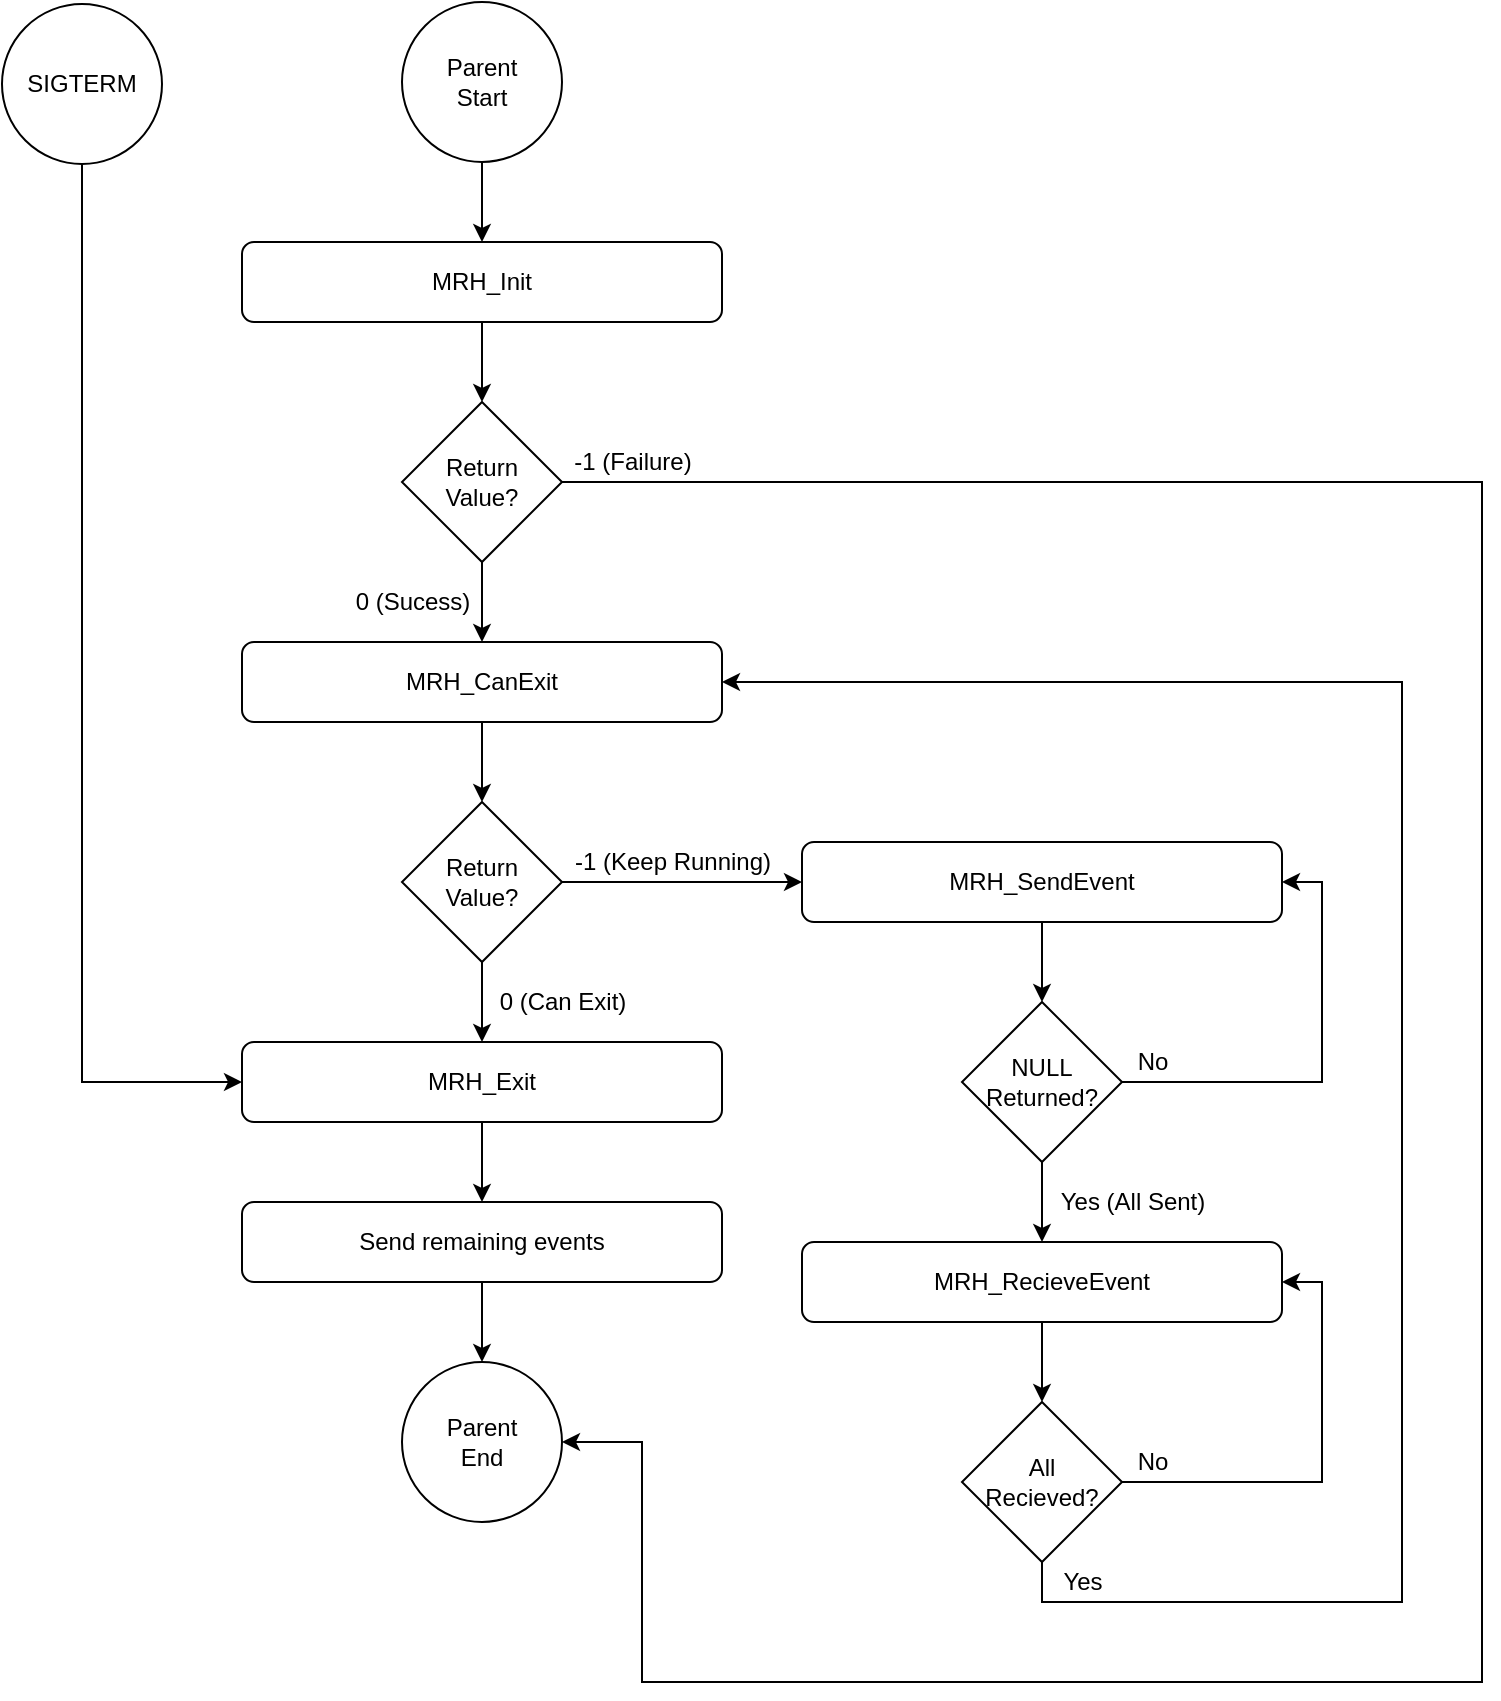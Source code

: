 <mxfile version="12.4.2" type="device" pages="1"><diagram id="o9HCi_QVyh_uXFOXJcjB" name="Page-1"><mxGraphModel dx="1106" dy="777" grid="1" gridSize="10" guides="1" tooltips="1" connect="1" arrows="1" fold="1" page="1" pageScale="1" pageWidth="827" pageHeight="1169" math="0" shadow="0"><root><mxCell id="0"/><mxCell id="1" parent="0"/><mxCell id="oAsxYmjEHQE_uyF4_9Vu-5" style="edgeStyle=orthogonalEdgeStyle;rounded=0;orthogonalLoop=1;jettySize=auto;html=1;exitX=0.5;exitY=1;exitDx=0;exitDy=0;entryX=0.5;entryY=0;entryDx=0;entryDy=0;" parent="1" source="oAsxYmjEHQE_uyF4_9Vu-1" target="oAsxYmjEHQE_uyF4_9Vu-2" edge="1"><mxGeometry relative="1" as="geometry"/></mxCell><mxCell id="oAsxYmjEHQE_uyF4_9Vu-1" value="MRH_Init" style="rounded=1;whiteSpace=wrap;html=1;" parent="1" vertex="1"><mxGeometry x="160" y="140" width="240" height="40" as="geometry"/></mxCell><mxCell id="oAsxYmjEHQE_uyF4_9Vu-9" style="edgeStyle=orthogonalEdgeStyle;rounded=0;orthogonalLoop=1;jettySize=auto;html=1;exitX=0.5;exitY=1;exitDx=0;exitDy=0;entryX=0.5;entryY=0;entryDx=0;entryDy=0;" parent="1" source="oAsxYmjEHQE_uyF4_9Vu-2" target="oAsxYmjEHQE_uyF4_9Vu-8" edge="1"><mxGeometry relative="1" as="geometry"/></mxCell><mxCell id="bzrjIAPZNIEG4dqDIIwW-2" style="edgeStyle=orthogonalEdgeStyle;rounded=0;orthogonalLoop=1;jettySize=auto;html=1;exitX=1;exitY=0.5;exitDx=0;exitDy=0;entryX=1;entryY=0.5;entryDx=0;entryDy=0;" parent="1" source="oAsxYmjEHQE_uyF4_9Vu-2" target="oAsxYmjEHQE_uyF4_9Vu-36" edge="1"><mxGeometry relative="1" as="geometry"><Array as="points"><mxPoint x="780" y="260"/><mxPoint x="780" y="860"/><mxPoint x="360" y="860"/><mxPoint x="360" y="740"/></Array></mxGeometry></mxCell><mxCell id="oAsxYmjEHQE_uyF4_9Vu-2" value="Return&lt;br&gt;Value?" style="rhombus;whiteSpace=wrap;html=1;" parent="1" vertex="1"><mxGeometry x="240" y="220" width="80" height="80" as="geometry"/></mxCell><mxCell id="oAsxYmjEHQE_uyF4_9Vu-4" style="edgeStyle=orthogonalEdgeStyle;rounded=0;orthogonalLoop=1;jettySize=auto;html=1;exitX=0.5;exitY=1;exitDx=0;exitDy=0;" parent="1" source="oAsxYmjEHQE_uyF4_9Vu-3" edge="1"><mxGeometry relative="1" as="geometry"><mxPoint x="280" y="140" as="targetPoint"/></mxGeometry></mxCell><mxCell id="oAsxYmjEHQE_uyF4_9Vu-3" value="Parent&lt;br&gt;Start" style="ellipse;whiteSpace=wrap;html=1;aspect=fixed;" parent="1" vertex="1"><mxGeometry x="240" y="20" width="80" height="80" as="geometry"/></mxCell><mxCell id="oAsxYmjEHQE_uyF4_9Vu-38" style="edgeStyle=orthogonalEdgeStyle;rounded=0;orthogonalLoop=1;jettySize=auto;html=1;exitX=0.5;exitY=1;exitDx=0;exitDy=0;entryX=0;entryY=0.5;entryDx=0;entryDy=0;" parent="1" source="oAsxYmjEHQE_uyF4_9Vu-7" target="oAsxYmjEHQE_uyF4_9Vu-34" edge="1"><mxGeometry relative="1" as="geometry"/></mxCell><mxCell id="oAsxYmjEHQE_uyF4_9Vu-7" value="SIGTERM" style="ellipse;whiteSpace=wrap;html=1;aspect=fixed;" parent="1" vertex="1"><mxGeometry x="40" y="21" width="80" height="80" as="geometry"/></mxCell><mxCell id="oAsxYmjEHQE_uyF4_9Vu-13" style="edgeStyle=orthogonalEdgeStyle;rounded=0;orthogonalLoop=1;jettySize=auto;html=1;exitX=0.5;exitY=1;exitDx=0;exitDy=0;entryX=0.5;entryY=0;entryDx=0;entryDy=0;" parent="1" source="oAsxYmjEHQE_uyF4_9Vu-8" target="oAsxYmjEHQE_uyF4_9Vu-12" edge="1"><mxGeometry relative="1" as="geometry"/></mxCell><mxCell id="oAsxYmjEHQE_uyF4_9Vu-8" value="MRH_CanExit" style="rounded=1;whiteSpace=wrap;html=1;" parent="1" vertex="1"><mxGeometry x="160" y="340" width="240" height="40" as="geometry"/></mxCell><mxCell id="oAsxYmjEHQE_uyF4_9Vu-10" value="0 (Sucess)" style="text;html=1;align=center;verticalAlign=middle;resizable=0;points=[];;autosize=1;" parent="1" vertex="1"><mxGeometry x="210" y="310" width="70" height="20" as="geometry"/></mxCell><mxCell id="oAsxYmjEHQE_uyF4_9Vu-32" style="edgeStyle=orthogonalEdgeStyle;rounded=0;orthogonalLoop=1;jettySize=auto;html=1;exitX=1;exitY=0.5;exitDx=0;exitDy=0;" parent="1" source="oAsxYmjEHQE_uyF4_9Vu-12" target="oAsxYmjEHQE_uyF4_9Vu-14" edge="1"><mxGeometry relative="1" as="geometry"/></mxCell><mxCell id="oAsxYmjEHQE_uyF4_9Vu-35" style="edgeStyle=orthogonalEdgeStyle;rounded=0;orthogonalLoop=1;jettySize=auto;html=1;exitX=0.5;exitY=1;exitDx=0;exitDy=0;entryX=0.5;entryY=0;entryDx=0;entryDy=0;" parent="1" source="oAsxYmjEHQE_uyF4_9Vu-12" target="oAsxYmjEHQE_uyF4_9Vu-34" edge="1"><mxGeometry relative="1" as="geometry"/></mxCell><mxCell id="oAsxYmjEHQE_uyF4_9Vu-12" value="Return&lt;br&gt;Value?" style="rhombus;whiteSpace=wrap;html=1;" parent="1" vertex="1"><mxGeometry x="240" y="420" width="80" height="80" as="geometry"/></mxCell><mxCell id="oAsxYmjEHQE_uyF4_9Vu-17" style="edgeStyle=orthogonalEdgeStyle;rounded=0;orthogonalLoop=1;jettySize=auto;html=1;exitX=0.5;exitY=1;exitDx=0;exitDy=0;entryX=0.5;entryY=0;entryDx=0;entryDy=0;" parent="1" source="oAsxYmjEHQE_uyF4_9Vu-14" target="oAsxYmjEHQE_uyF4_9Vu-15" edge="1"><mxGeometry relative="1" as="geometry"/></mxCell><mxCell id="oAsxYmjEHQE_uyF4_9Vu-14" value="MRH_SendEvent" style="rounded=1;whiteSpace=wrap;html=1;" parent="1" vertex="1"><mxGeometry x="440" y="440" width="240" height="40" as="geometry"/></mxCell><mxCell id="oAsxYmjEHQE_uyF4_9Vu-25" style="edgeStyle=orthogonalEdgeStyle;rounded=0;orthogonalLoop=1;jettySize=auto;html=1;exitX=0.5;exitY=1;exitDx=0;exitDy=0;entryX=0.5;entryY=0;entryDx=0;entryDy=0;" parent="1" source="oAsxYmjEHQE_uyF4_9Vu-15" target="oAsxYmjEHQE_uyF4_9Vu-21" edge="1"><mxGeometry relative="1" as="geometry"/></mxCell><mxCell id="oAsxYmjEHQE_uyF4_9Vu-30" style="edgeStyle=orthogonalEdgeStyle;rounded=0;orthogonalLoop=1;jettySize=auto;html=1;exitX=1;exitY=0.5;exitDx=0;exitDy=0;entryX=1;entryY=0.5;entryDx=0;entryDy=0;" parent="1" source="oAsxYmjEHQE_uyF4_9Vu-15" target="oAsxYmjEHQE_uyF4_9Vu-14" edge="1"><mxGeometry relative="1" as="geometry"><Array as="points"><mxPoint x="700" y="560"/><mxPoint x="700" y="460"/></Array></mxGeometry></mxCell><mxCell id="oAsxYmjEHQE_uyF4_9Vu-15" value="NULL&lt;br&gt;Returned?" style="rhombus;whiteSpace=wrap;html=1;" parent="1" vertex="1"><mxGeometry x="520" y="520" width="80" height="80" as="geometry"/></mxCell><mxCell id="oAsxYmjEHQE_uyF4_9Vu-19" value="No" style="text;html=1;align=center;verticalAlign=middle;resizable=0;points=[];;autosize=1;" parent="1" vertex="1"><mxGeometry x="600" y="540" width="30" height="20" as="geometry"/></mxCell><mxCell id="oAsxYmjEHQE_uyF4_9Vu-20" value="-1 (Keep Running)" style="text;html=1;align=center;verticalAlign=middle;resizable=0;points=[];;autosize=1;" parent="1" vertex="1"><mxGeometry x="320" y="440" width="110" height="20" as="geometry"/></mxCell><mxCell id="oAsxYmjEHQE_uyF4_9Vu-26" style="edgeStyle=orthogonalEdgeStyle;rounded=0;orthogonalLoop=1;jettySize=auto;html=1;exitX=0.5;exitY=1;exitDx=0;exitDy=0;entryX=0.5;entryY=0;entryDx=0;entryDy=0;" parent="1" source="oAsxYmjEHQE_uyF4_9Vu-21" target="oAsxYmjEHQE_uyF4_9Vu-22" edge="1"><mxGeometry relative="1" as="geometry"/></mxCell><mxCell id="oAsxYmjEHQE_uyF4_9Vu-21" value="MRH_RecieveEvent" style="rounded=1;whiteSpace=wrap;html=1;" parent="1" vertex="1"><mxGeometry x="440" y="640" width="240" height="40" as="geometry"/></mxCell><mxCell id="oAsxYmjEHQE_uyF4_9Vu-31" style="edgeStyle=orthogonalEdgeStyle;rounded=0;orthogonalLoop=1;jettySize=auto;html=1;exitX=1;exitY=0.5;exitDx=0;exitDy=0;entryX=1;entryY=0.5;entryDx=0;entryDy=0;" parent="1" source="oAsxYmjEHQE_uyF4_9Vu-22" target="oAsxYmjEHQE_uyF4_9Vu-21" edge="1"><mxGeometry relative="1" as="geometry"><Array as="points"><mxPoint x="700" y="760"/><mxPoint x="700" y="660"/></Array></mxGeometry></mxCell><mxCell id="oAsxYmjEHQE_uyF4_9Vu-33" style="edgeStyle=orthogonalEdgeStyle;rounded=0;orthogonalLoop=1;jettySize=auto;html=1;exitX=0.5;exitY=1;exitDx=0;exitDy=0;entryX=1;entryY=0.5;entryDx=0;entryDy=0;" parent="1" source="oAsxYmjEHQE_uyF4_9Vu-22" target="oAsxYmjEHQE_uyF4_9Vu-8" edge="1"><mxGeometry relative="1" as="geometry"><Array as="points"><mxPoint x="560" y="820"/><mxPoint x="740" y="820"/><mxPoint x="740" y="360"/></Array></mxGeometry></mxCell><mxCell id="oAsxYmjEHQE_uyF4_9Vu-22" value="All&lt;br&gt;Recieved?" style="rhombus;whiteSpace=wrap;html=1;" parent="1" vertex="1"><mxGeometry x="520" y="720" width="80" height="80" as="geometry"/></mxCell><mxCell id="oAsxYmjEHQE_uyF4_9Vu-24" value="No" style="text;html=1;align=center;verticalAlign=middle;resizable=0;points=[];;autosize=1;" parent="1" vertex="1"><mxGeometry x="600" y="740" width="30" height="20" as="geometry"/></mxCell><mxCell id="oAsxYmjEHQE_uyF4_9Vu-29" value="Yes" style="text;html=1;align=center;verticalAlign=middle;resizable=0;points=[];;autosize=1;" parent="1" vertex="1"><mxGeometry x="560" y="800" width="40" height="20" as="geometry"/></mxCell><mxCell id="pMNa8cta0qXy5fW2RUw--2" style="edgeStyle=orthogonalEdgeStyle;rounded=0;orthogonalLoop=1;jettySize=auto;html=1;exitX=0.5;exitY=1;exitDx=0;exitDy=0;entryX=0.5;entryY=0;entryDx=0;entryDy=0;" edge="1" parent="1" source="oAsxYmjEHQE_uyF4_9Vu-34" target="pMNa8cta0qXy5fW2RUw--1"><mxGeometry relative="1" as="geometry"/></mxCell><mxCell id="oAsxYmjEHQE_uyF4_9Vu-34" value="MRH_Exit" style="rounded=1;whiteSpace=wrap;html=1;" parent="1" vertex="1"><mxGeometry x="160" y="540" width="240" height="40" as="geometry"/></mxCell><mxCell id="oAsxYmjEHQE_uyF4_9Vu-36" value="Parent&lt;br&gt;End" style="ellipse;whiteSpace=wrap;html=1;aspect=fixed;" parent="1" vertex="1"><mxGeometry x="240" y="700" width="80" height="80" as="geometry"/></mxCell><mxCell id="oAsxYmjEHQE_uyF4_9Vu-39" value="0 (Can Exit)" style="text;html=1;align=center;verticalAlign=middle;resizable=0;points=[];;autosize=1;" parent="1" vertex="1"><mxGeometry x="280" y="510" width="80" height="20" as="geometry"/></mxCell><mxCell id="oAsxYmjEHQE_uyF4_9Vu-40" value="Yes (All Sent)" style="text;html=1;align=center;verticalAlign=middle;resizable=0;points=[];;autosize=1;" parent="1" vertex="1"><mxGeometry x="560" y="610" width="90" height="20" as="geometry"/></mxCell><mxCell id="bzrjIAPZNIEG4dqDIIwW-3" value="-1 (Failure)" style="text;html=1;align=center;verticalAlign=middle;resizable=0;points=[];;autosize=1;" parent="1" vertex="1"><mxGeometry x="320" y="240" width="70" height="20" as="geometry"/></mxCell><mxCell id="pMNa8cta0qXy5fW2RUw--3" style="edgeStyle=orthogonalEdgeStyle;rounded=0;orthogonalLoop=1;jettySize=auto;html=1;exitX=0.5;exitY=1;exitDx=0;exitDy=0;entryX=0.5;entryY=0;entryDx=0;entryDy=0;" edge="1" parent="1" source="pMNa8cta0qXy5fW2RUw--1" target="oAsxYmjEHQE_uyF4_9Vu-36"><mxGeometry relative="1" as="geometry"/></mxCell><mxCell id="pMNa8cta0qXy5fW2RUw--1" value="Send remaining events" style="rounded=1;whiteSpace=wrap;html=1;" vertex="1" parent="1"><mxGeometry x="160" y="620" width="240" height="40" as="geometry"/></mxCell></root></mxGraphModel></diagram></mxfile>